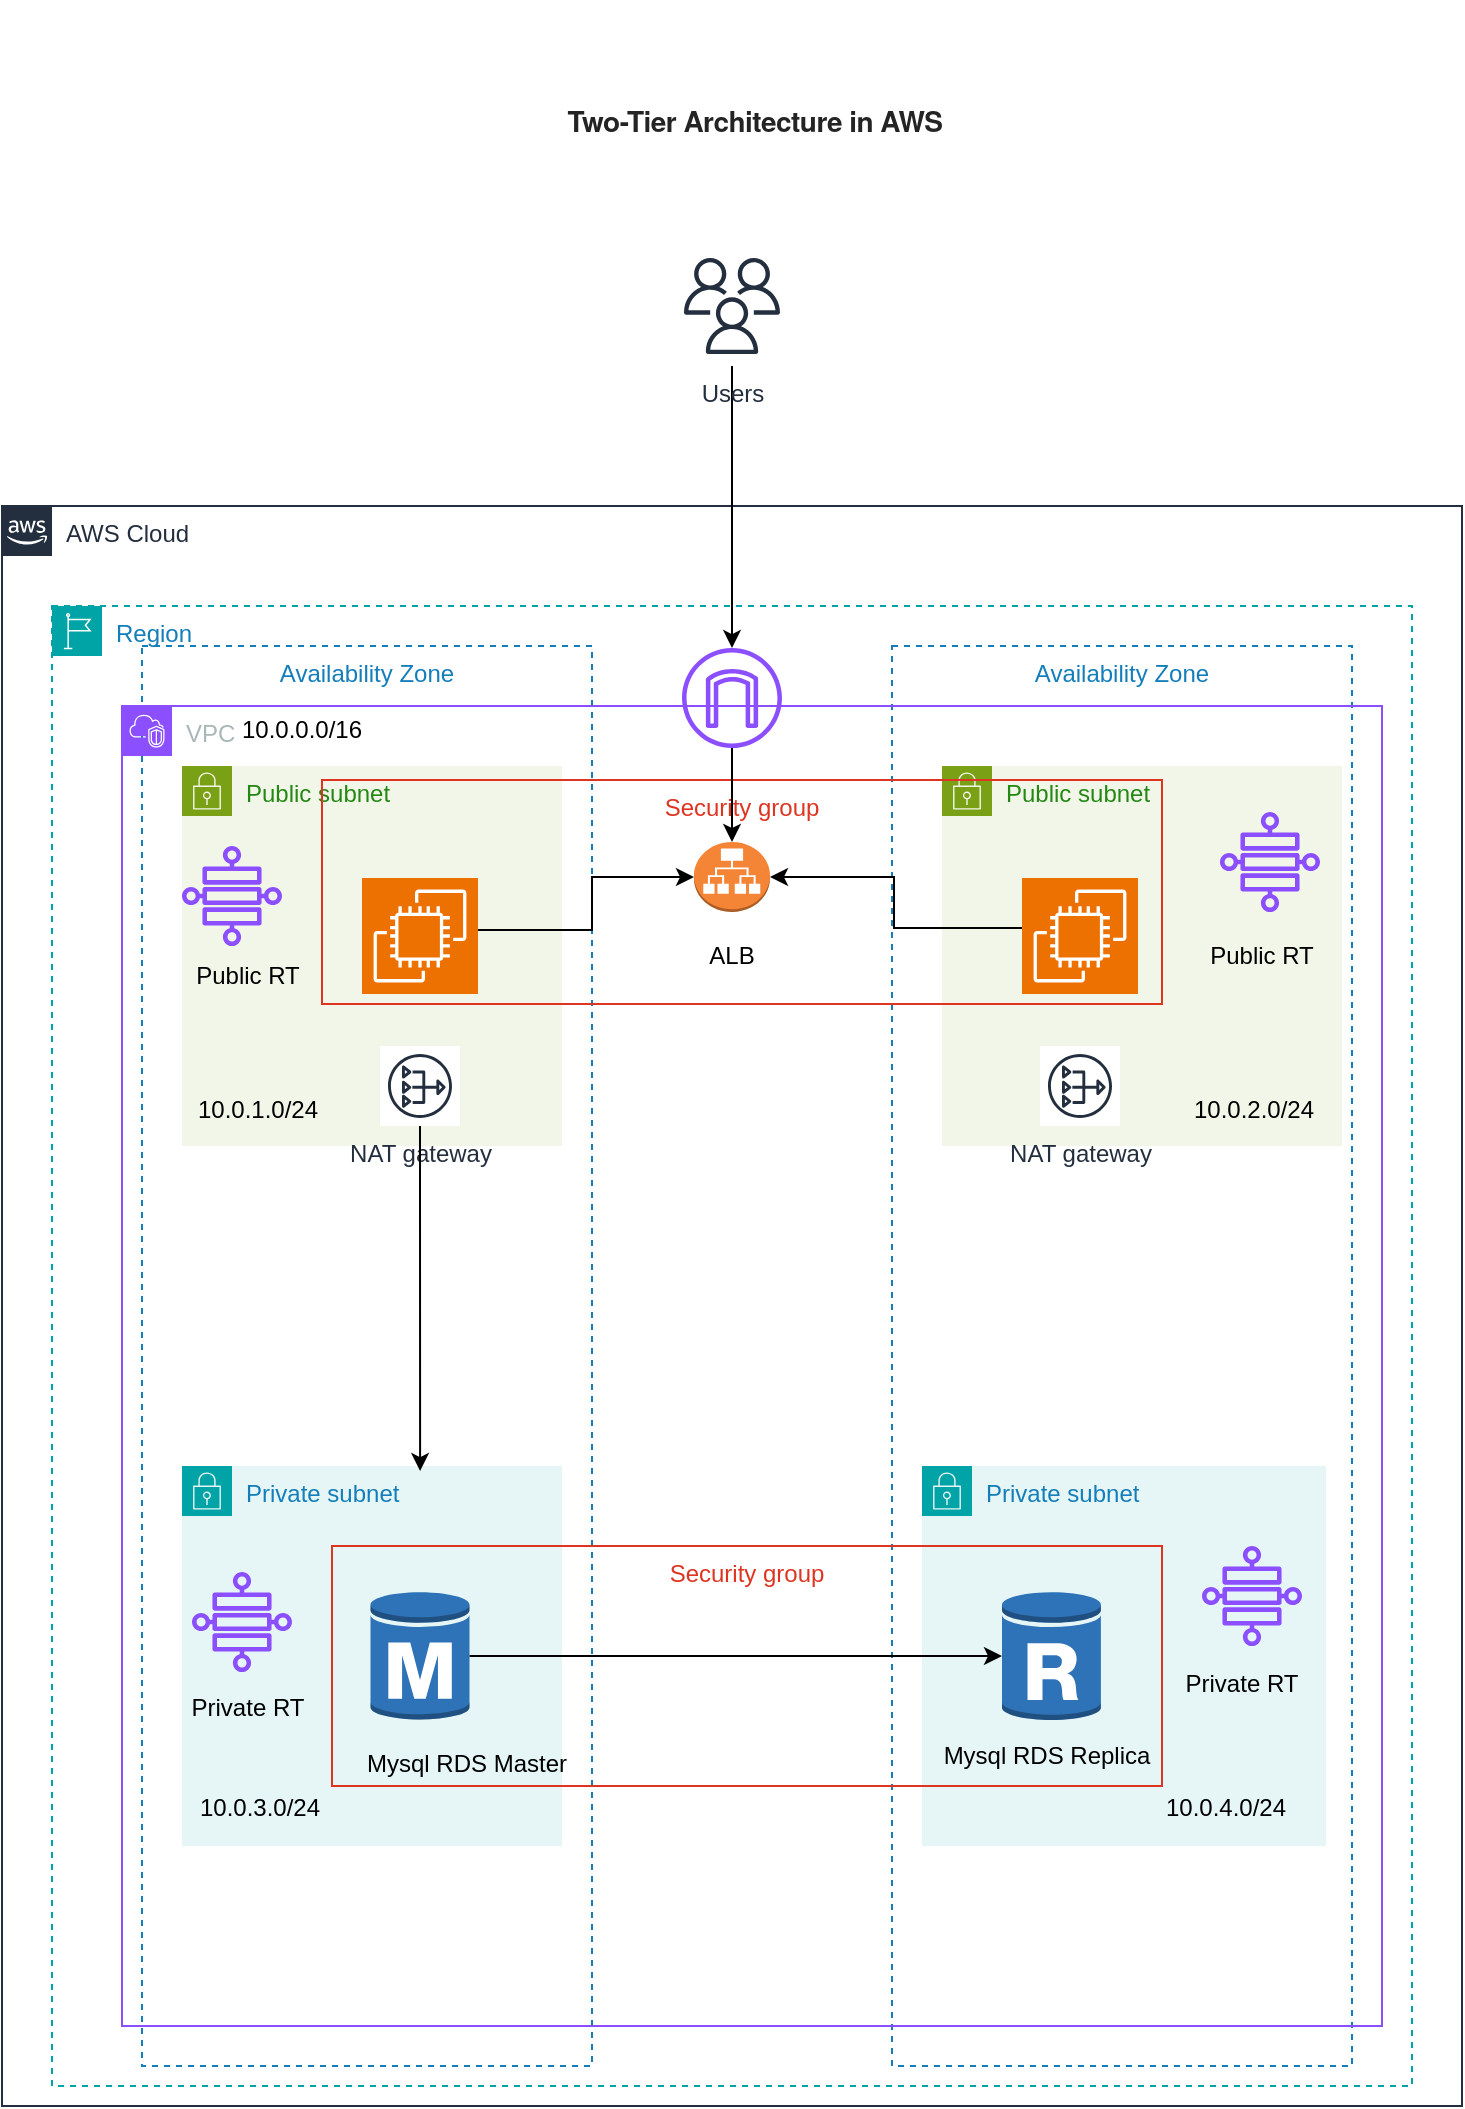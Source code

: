 <mxfile version="27.1.1">
  <diagram name="Page-1" id="qLuCCpbJN-aaw5hV-l8X">
    <mxGraphModel dx="1410" dy="1598" grid="0" gridSize="10" guides="1" tooltips="1" connect="1" arrows="1" fold="1" page="1" pageScale="1" pageWidth="850" pageHeight="1100" math="0" shadow="0">
      <root>
        <mxCell id="0" />
        <mxCell id="1" parent="0" />
        <mxCell id="K1gE3kfEb24jbkrRVwB1-1" value="AWS Cloud" style="points=[[0,0],[0.25,0],[0.5,0],[0.75,0],[1,0],[1,0.25],[1,0.5],[1,0.75],[1,1],[0.75,1],[0.5,1],[0.25,1],[0,1],[0,0.75],[0,0.5],[0,0.25]];outlineConnect=0;gradientColor=none;html=1;whiteSpace=wrap;fontSize=12;fontStyle=0;container=1;pointerEvents=0;collapsible=0;recursiveResize=0;shape=mxgraph.aws4.group;grIcon=mxgraph.aws4.group_aws_cloud_alt;strokeColor=#232F3E;fillColor=none;verticalAlign=top;align=left;spacingLeft=30;fontColor=#232F3E;dashed=0;" parent="1" vertex="1">
          <mxGeometry x="70" y="-820" width="730" height="800" as="geometry" />
        </mxCell>
        <mxCell id="K1gE3kfEb24jbkrRVwB1-2" value="Region" style="points=[[0,0],[0.25,0],[0.5,0],[0.75,0],[1,0],[1,0.25],[1,0.5],[1,0.75],[1,1],[0.75,1],[0.5,1],[0.25,1],[0,1],[0,0.75],[0,0.5],[0,0.25]];outlineConnect=0;gradientColor=none;html=1;whiteSpace=wrap;fontSize=12;fontStyle=0;container=1;pointerEvents=0;collapsible=0;recursiveResize=0;shape=mxgraph.aws4.group;grIcon=mxgraph.aws4.group_region;strokeColor=#00A4A6;fillColor=none;verticalAlign=top;align=left;spacingLeft=30;fontColor=#147EBA;dashed=1;" parent="K1gE3kfEb24jbkrRVwB1-1" vertex="1">
          <mxGeometry x="25" y="50" width="680" height="740" as="geometry" />
        </mxCell>
        <mxCell id="K1gE3kfEb24jbkrRVwB1-5" value="Availability Zone" style="fillColor=none;strokeColor=#147EBA;dashed=1;verticalAlign=top;fontStyle=0;fontColor=#147EBA;whiteSpace=wrap;html=1;" parent="K1gE3kfEb24jbkrRVwB1-2" vertex="1">
          <mxGeometry x="45" y="20" width="225" height="710" as="geometry" />
        </mxCell>
        <mxCell id="K1gE3kfEb24jbkrRVwB1-6" value="Availability Zone" style="fillColor=none;strokeColor=#147EBA;dashed=1;verticalAlign=top;fontStyle=0;fontColor=#147EBA;whiteSpace=wrap;html=1;" parent="K1gE3kfEb24jbkrRVwB1-2" vertex="1">
          <mxGeometry x="420" y="20" width="230" height="710" as="geometry" />
        </mxCell>
        <mxCell id="K1gE3kfEb24jbkrRVwB1-7" value="VPC" style="points=[[0,0],[0.25,0],[0.5,0],[0.75,0],[1,0],[1,0.25],[1,0.5],[1,0.75],[1,1],[0.75,1],[0.5,1],[0.25,1],[0,1],[0,0.75],[0,0.5],[0,0.25]];outlineConnect=0;gradientColor=none;html=1;whiteSpace=wrap;fontSize=12;fontStyle=0;container=1;pointerEvents=0;collapsible=0;recursiveResize=0;shape=mxgraph.aws4.group;grIcon=mxgraph.aws4.group_vpc2;strokeColor=#8C4FFF;fillColor=none;verticalAlign=top;align=left;spacingLeft=30;fontColor=#AAB7B8;dashed=0;" parent="K1gE3kfEb24jbkrRVwB1-2" vertex="1">
          <mxGeometry x="35" y="50" width="630" height="660" as="geometry" />
        </mxCell>
        <mxCell id="K1gE3kfEb24jbkrRVwB1-8" value="Public subnet" style="points=[[0,0],[0.25,0],[0.5,0],[0.75,0],[1,0],[1,0.25],[1,0.5],[1,0.75],[1,1],[0.75,1],[0.5,1],[0.25,1],[0,1],[0,0.75],[0,0.5],[0,0.25]];outlineConnect=0;gradientColor=none;html=1;whiteSpace=wrap;fontSize=12;fontStyle=0;container=1;pointerEvents=0;collapsible=0;recursiveResize=0;shape=mxgraph.aws4.group;grIcon=mxgraph.aws4.group_security_group;grStroke=0;strokeColor=#7AA116;fillColor=#F2F6E8;verticalAlign=top;align=left;spacingLeft=30;fontColor=#248814;dashed=0;" parent="K1gE3kfEb24jbkrRVwB1-7" vertex="1">
          <mxGeometry x="30" y="30" width="190" height="190" as="geometry" />
        </mxCell>
        <mxCell id="K1gE3kfEb24jbkrRVwB1-20" value="NAT gateway" style="sketch=0;outlineConnect=0;fontColor=#232F3E;gradientColor=none;strokeColor=#232F3E;fillColor=#ffffff;dashed=0;verticalLabelPosition=bottom;verticalAlign=top;align=center;html=1;fontSize=12;fontStyle=0;aspect=fixed;shape=mxgraph.aws4.resourceIcon;resIcon=mxgraph.aws4.nat_gateway;" parent="K1gE3kfEb24jbkrRVwB1-8" vertex="1">
          <mxGeometry x="99" y="140" width="40" height="40" as="geometry" />
        </mxCell>
        <mxCell id="K1gE3kfEb24jbkrRVwB1-23" value="" style="sketch=0;outlineConnect=0;fontColor=#232F3E;gradientColor=none;fillColor=#8C4FFF;strokeColor=none;dashed=0;verticalLabelPosition=bottom;verticalAlign=top;align=center;html=1;fontSize=12;fontStyle=0;aspect=fixed;pointerEvents=1;shape=mxgraph.aws4.cloud_wan_transit_gateway_route_table_attachment;" parent="K1gE3kfEb24jbkrRVwB1-8" vertex="1">
          <mxGeometry y="40" width="50" height="50" as="geometry" />
        </mxCell>
        <mxCell id="K1gE3kfEb24jbkrRVwB1-50" value="Public RT" style="text;html=1;align=center;verticalAlign=middle;whiteSpace=wrap;rounded=0;" parent="K1gE3kfEb24jbkrRVwB1-8" vertex="1">
          <mxGeometry x="3" y="90" width="60" height="30" as="geometry" />
        </mxCell>
        <mxCell id="K1gE3kfEb24jbkrRVwB1-52" value="10.0.1.0/24" style="text;html=1;align=center;verticalAlign=middle;whiteSpace=wrap;rounded=0;" parent="K1gE3kfEb24jbkrRVwB1-8" vertex="1">
          <mxGeometry x="8" y="157" width="60" height="30" as="geometry" />
        </mxCell>
        <mxCell id="K1gE3kfEb24jbkrRVwB1-9" value="Public subnet" style="points=[[0,0],[0.25,0],[0.5,0],[0.75,0],[1,0],[1,0.25],[1,0.5],[1,0.75],[1,1],[0.75,1],[0.5,1],[0.25,1],[0,1],[0,0.75],[0,0.5],[0,0.25]];outlineConnect=0;gradientColor=none;html=1;whiteSpace=wrap;fontSize=12;fontStyle=0;container=1;pointerEvents=0;collapsible=0;recursiveResize=0;shape=mxgraph.aws4.group;grIcon=mxgraph.aws4.group_security_group;grStroke=0;strokeColor=#7AA116;fillColor=#F2F6E8;verticalAlign=top;align=left;spacingLeft=30;fontColor=#248814;dashed=0;" parent="K1gE3kfEb24jbkrRVwB1-7" vertex="1">
          <mxGeometry x="410" y="30" width="200" height="190" as="geometry" />
        </mxCell>
        <mxCell id="K1gE3kfEb24jbkrRVwB1-24" value="" style="sketch=0;outlineConnect=0;fontColor=#232F3E;gradientColor=none;fillColor=#8C4FFF;strokeColor=none;dashed=0;verticalLabelPosition=bottom;verticalAlign=top;align=center;html=1;fontSize=12;fontStyle=0;aspect=fixed;pointerEvents=1;shape=mxgraph.aws4.cloud_wan_transit_gateway_route_table_attachment;" parent="K1gE3kfEb24jbkrRVwB1-9" vertex="1">
          <mxGeometry x="139" y="23" width="50" height="50" as="geometry" />
        </mxCell>
        <mxCell id="K1gE3kfEb24jbkrRVwB1-51" value="Public RT" style="text;html=1;align=center;verticalAlign=middle;whiteSpace=wrap;rounded=0;" parent="K1gE3kfEb24jbkrRVwB1-9" vertex="1">
          <mxGeometry x="130" y="80" width="60" height="30" as="geometry" />
        </mxCell>
        <mxCell id="K1gE3kfEb24jbkrRVwB1-53" value="10.0.2.0/24" style="text;html=1;align=center;verticalAlign=middle;whiteSpace=wrap;rounded=0;" parent="K1gE3kfEb24jbkrRVwB1-9" vertex="1">
          <mxGeometry x="126" y="157" width="60" height="30" as="geometry" />
        </mxCell>
        <mxCell id="K1gE3kfEb24jbkrRVwB1-10" value="Private subnet" style="points=[[0,0],[0.25,0],[0.5,0],[0.75,0],[1,0],[1,0.25],[1,0.5],[1,0.75],[1,1],[0.75,1],[0.5,1],[0.25,1],[0,1],[0,0.75],[0,0.5],[0,0.25]];outlineConnect=0;gradientColor=none;html=1;whiteSpace=wrap;fontSize=12;fontStyle=0;container=1;pointerEvents=0;collapsible=0;recursiveResize=0;shape=mxgraph.aws4.group;grIcon=mxgraph.aws4.group_security_group;grStroke=0;strokeColor=#00A4A6;fillColor=#E6F6F7;verticalAlign=top;align=left;spacingLeft=30;fontColor=#147EBA;dashed=0;" parent="K1gE3kfEb24jbkrRVwB1-7" vertex="1">
          <mxGeometry x="30" y="380" width="190" height="190" as="geometry" />
        </mxCell>
        <mxCell id="K1gE3kfEb24jbkrRVwB1-56" value="Private RT" style="text;html=1;align=center;verticalAlign=middle;whiteSpace=wrap;rounded=0;" parent="K1gE3kfEb24jbkrRVwB1-10" vertex="1">
          <mxGeometry x="3" y="106" width="60" height="30" as="geometry" />
        </mxCell>
        <mxCell id="K1gE3kfEb24jbkrRVwB1-11" value="Private subnet" style="points=[[0,0],[0.25,0],[0.5,0],[0.75,0],[1,0],[1,0.25],[1,0.5],[1,0.75],[1,1],[0.75,1],[0.5,1],[0.25,1],[0,1],[0,0.75],[0,0.5],[0,0.25]];outlineConnect=0;gradientColor=none;html=1;whiteSpace=wrap;fontSize=12;fontStyle=0;container=1;pointerEvents=0;collapsible=0;recursiveResize=0;shape=mxgraph.aws4.group;grIcon=mxgraph.aws4.group_security_group;grStroke=0;strokeColor=#00A4A6;fillColor=#E6F6F7;verticalAlign=top;align=left;spacingLeft=30;fontColor=#147EBA;dashed=0;" parent="K1gE3kfEb24jbkrRVwB1-7" vertex="1">
          <mxGeometry x="400" y="380" width="202" height="190" as="geometry" />
        </mxCell>
        <mxCell id="K1gE3kfEb24jbkrRVwB1-26" value="" style="sketch=0;outlineConnect=0;fontColor=#232F3E;gradientColor=none;fillColor=#8C4FFF;strokeColor=none;dashed=0;verticalLabelPosition=bottom;verticalAlign=top;align=center;html=1;fontSize=12;fontStyle=0;aspect=fixed;pointerEvents=1;shape=mxgraph.aws4.cloud_wan_transit_gateway_route_table_attachment;" parent="K1gE3kfEb24jbkrRVwB1-11" vertex="1">
          <mxGeometry x="140" y="40" width="50" height="50" as="geometry" />
        </mxCell>
        <mxCell id="K1gE3kfEb24jbkrRVwB1-55" value="10.0.4.0/24" style="text;html=1;align=center;verticalAlign=middle;whiteSpace=wrap;rounded=0;" parent="K1gE3kfEb24jbkrRVwB1-11" vertex="1">
          <mxGeometry x="122" y="156" width="60" height="30" as="geometry" />
        </mxCell>
        <mxCell id="K1gE3kfEb24jbkrRVwB1-12" value="" style="sketch=0;outlineConnect=0;fontColor=#232F3E;gradientColor=none;fillColor=#8C4FFF;strokeColor=none;dashed=0;verticalLabelPosition=bottom;verticalAlign=top;align=center;html=1;fontSize=12;fontStyle=0;aspect=fixed;pointerEvents=1;shape=mxgraph.aws4.internet_gateway;" parent="K1gE3kfEb24jbkrRVwB1-7" vertex="1">
          <mxGeometry x="280" y="-29" width="50" height="50" as="geometry" />
        </mxCell>
        <mxCell id="K1gE3kfEb24jbkrRVwB1-28" value="Security group" style="fillColor=none;strokeColor=#DD3522;verticalAlign=top;fontStyle=0;fontColor=#DD3522;whiteSpace=wrap;html=1;" parent="K1gE3kfEb24jbkrRVwB1-7" vertex="1">
          <mxGeometry x="100" y="37" width="420" height="112" as="geometry" />
        </mxCell>
        <mxCell id="K1gE3kfEb24jbkrRVwB1-29" value="" style="sketch=0;points=[[0,0,0],[0.25,0,0],[0.5,0,0],[0.75,0,0],[1,0,0],[0,1,0],[0.25,1,0],[0.5,1,0],[0.75,1,0],[1,1,0],[0,0.25,0],[0,0.5,0],[0,0.75,0],[1,0.25,0],[1,0.5,0],[1,0.75,0]];outlineConnect=0;fontColor=#232F3E;fillColor=#ED7100;strokeColor=#ffffff;dashed=0;verticalLabelPosition=bottom;verticalAlign=top;align=center;html=1;fontSize=12;fontStyle=0;aspect=fixed;shape=mxgraph.aws4.resourceIcon;resIcon=mxgraph.aws4.ec2;" parent="K1gE3kfEb24jbkrRVwB1-7" vertex="1">
          <mxGeometry x="120" y="86" width="58" height="58" as="geometry" />
        </mxCell>
        <mxCell id="K1gE3kfEb24jbkrRVwB1-31" value="" style="sketch=0;points=[[0,0,0],[0.25,0,0],[0.5,0,0],[0.75,0,0],[1,0,0],[0,1,0],[0.25,1,0],[0.5,1,0],[0.75,1,0],[1,1,0],[0,0.25,0],[0,0.5,0],[0,0.75,0],[1,0.25,0],[1,0.5,0],[1,0.75,0]];outlineConnect=0;fontColor=#232F3E;fillColor=#ED7100;strokeColor=#ffffff;dashed=0;verticalLabelPosition=bottom;verticalAlign=top;align=center;html=1;fontSize=12;fontStyle=0;aspect=fixed;shape=mxgraph.aws4.resourceIcon;resIcon=mxgraph.aws4.ec2;" parent="K1gE3kfEb24jbkrRVwB1-7" vertex="1">
          <mxGeometry x="450" y="86" width="58" height="58" as="geometry" />
        </mxCell>
        <mxCell id="K1gE3kfEb24jbkrRVwB1-27" value="Security group" style="fillColor=none;strokeColor=#DD3522;verticalAlign=top;fontStyle=0;fontColor=#DD3522;whiteSpace=wrap;html=1;" parent="K1gE3kfEb24jbkrRVwB1-7" vertex="1">
          <mxGeometry x="105" y="420" width="415" height="120" as="geometry" />
        </mxCell>
        <mxCell id="K1gE3kfEb24jbkrRVwB1-18" value="" style="outlineConnect=0;dashed=0;verticalLabelPosition=bottom;verticalAlign=top;align=center;html=1;shape=mxgraph.aws3.rds_db_instance;fillColor=#2E73B8;gradientColor=none;" parent="K1gE3kfEb24jbkrRVwB1-7" vertex="1">
          <mxGeometry x="124.25" y="442" width="49.5" height="66" as="geometry" />
        </mxCell>
        <mxCell id="K1gE3kfEb24jbkrRVwB1-49" value="10.0.0.0/16" style="text;html=1;align=center;verticalAlign=middle;whiteSpace=wrap;rounded=0;" parent="K1gE3kfEb24jbkrRVwB1-7" vertex="1">
          <mxGeometry x="60" y="-3" width="60" height="30" as="geometry" />
        </mxCell>
        <mxCell id="K1gE3kfEb24jbkrRVwB1-59" value="Mysql RDS Master" style="text;html=1;align=center;verticalAlign=middle;whiteSpace=wrap;rounded=0;" parent="K1gE3kfEb24jbkrRVwB1-7" vertex="1">
          <mxGeometry x="119" y="514" width="107" height="30" as="geometry" />
        </mxCell>
        <mxCell id="K1gE3kfEb24jbkrRVwB1-60" value="Mysql RDS Replica" style="text;html=1;align=center;verticalAlign=middle;whiteSpace=wrap;rounded=0;" parent="K1gE3kfEb24jbkrRVwB1-7" vertex="1">
          <mxGeometry x="408" y="510" width="109" height="30" as="geometry" />
        </mxCell>
        <mxCell id="qn-g8m6GthARbCsrOhtI-4" value="" style="outlineConnect=0;dashed=0;verticalLabelPosition=bottom;verticalAlign=top;align=center;html=1;shape=mxgraph.aws3.application_load_balancer;fillColor=#F58536;gradientColor=none;" parent="K1gE3kfEb24jbkrRVwB1-7" vertex="1">
          <mxGeometry x="286" y="68" width="38" height="35" as="geometry" />
        </mxCell>
        <mxCell id="qn-g8m6GthARbCsrOhtI-5" style="edgeStyle=orthogonalEdgeStyle;rounded=0;orthogonalLoop=1;jettySize=auto;html=1;entryX=0;entryY=0.5;entryDx=0;entryDy=0;entryPerimeter=0;" parent="K1gE3kfEb24jbkrRVwB1-7" source="K1gE3kfEb24jbkrRVwB1-29" target="qn-g8m6GthARbCsrOhtI-4" edge="1">
          <mxGeometry relative="1" as="geometry">
            <Array as="points">
              <mxPoint x="235" y="112" />
              <mxPoint x="235" y="86" />
            </Array>
          </mxGeometry>
        </mxCell>
        <mxCell id="qn-g8m6GthARbCsrOhtI-6" style="edgeStyle=orthogonalEdgeStyle;rounded=0;orthogonalLoop=1;jettySize=auto;html=1;entryX=1;entryY=0.5;entryDx=0;entryDy=0;entryPerimeter=0;" parent="K1gE3kfEb24jbkrRVwB1-7" source="K1gE3kfEb24jbkrRVwB1-31" target="qn-g8m6GthARbCsrOhtI-4" edge="1">
          <mxGeometry relative="1" as="geometry">
            <Array as="points">
              <mxPoint x="386" y="111" />
              <mxPoint x="386" y="86" />
            </Array>
          </mxGeometry>
        </mxCell>
        <mxCell id="qn-g8m6GthARbCsrOhtI-7" style="edgeStyle=orthogonalEdgeStyle;rounded=0;orthogonalLoop=1;jettySize=auto;html=1;entryX=0.5;entryY=0;entryDx=0;entryDy=0;entryPerimeter=0;" parent="K1gE3kfEb24jbkrRVwB1-7" source="K1gE3kfEb24jbkrRVwB1-12" target="qn-g8m6GthARbCsrOhtI-4" edge="1">
          <mxGeometry relative="1" as="geometry" />
        </mxCell>
        <mxCell id="qn-g8m6GthARbCsrOhtI-8" value="ALB" style="text;html=1;align=center;verticalAlign=middle;whiteSpace=wrap;rounded=0;" parent="K1gE3kfEb24jbkrRVwB1-7" vertex="1">
          <mxGeometry x="275" y="110" width="60" height="30" as="geometry" />
        </mxCell>
        <mxCell id="K1gE3kfEb24jbkrRVwB1-19" value="" style="outlineConnect=0;dashed=0;verticalLabelPosition=bottom;verticalAlign=top;align=center;html=1;shape=mxgraph.aws3.rds_db_instance_read_replica;fillColor=#2E73B8;gradientColor=none;" parent="K1gE3kfEb24jbkrRVwB1-2" vertex="1">
          <mxGeometry x="475" y="492" width="49.5" height="66" as="geometry" />
        </mxCell>
        <mxCell id="K1gE3kfEb24jbkrRVwB1-21" value="NAT gateway" style="sketch=0;outlineConnect=0;fontColor=#232F3E;gradientColor=none;strokeColor=#232F3E;fillColor=#ffffff;dashed=0;verticalLabelPosition=bottom;verticalAlign=top;align=center;html=1;fontSize=12;fontStyle=0;aspect=fixed;shape=mxgraph.aws4.resourceIcon;resIcon=mxgraph.aws4.nat_gateway;" parent="K1gE3kfEb24jbkrRVwB1-2" vertex="1">
          <mxGeometry x="494" y="220" width="40" height="40" as="geometry" />
        </mxCell>
        <mxCell id="K1gE3kfEb24jbkrRVwB1-46" style="edgeStyle=orthogonalEdgeStyle;rounded=0;orthogonalLoop=1;jettySize=auto;html=1;" parent="K1gE3kfEb24jbkrRVwB1-2" source="K1gE3kfEb24jbkrRVwB1-18" target="K1gE3kfEb24jbkrRVwB1-19" edge="1">
          <mxGeometry relative="1" as="geometry" />
        </mxCell>
        <mxCell id="K1gE3kfEb24jbkrRVwB1-25" value="" style="sketch=0;outlineConnect=0;fontColor=#232F3E;gradientColor=none;fillColor=#8C4FFF;strokeColor=none;dashed=0;verticalLabelPosition=bottom;verticalAlign=top;align=center;html=1;fontSize=12;fontStyle=0;aspect=fixed;pointerEvents=1;shape=mxgraph.aws4.cloud_wan_transit_gateway_route_table_attachment;" parent="K1gE3kfEb24jbkrRVwB1-2" vertex="1">
          <mxGeometry x="70" y="483" width="50" height="50" as="geometry" />
        </mxCell>
        <mxCell id="K1gE3kfEb24jbkrRVwB1-54" value="10.0.3.0/24" style="text;html=1;align=center;verticalAlign=middle;whiteSpace=wrap;rounded=0;" parent="K1gE3kfEb24jbkrRVwB1-2" vertex="1">
          <mxGeometry x="74" y="586" width="60" height="30" as="geometry" />
        </mxCell>
        <mxCell id="K1gE3kfEb24jbkrRVwB1-57" value="Private RT" style="text;html=1;align=center;verticalAlign=middle;whiteSpace=wrap;rounded=0;" parent="K1gE3kfEb24jbkrRVwB1-2" vertex="1">
          <mxGeometry x="565" y="524" width="60" height="30" as="geometry" />
        </mxCell>
        <mxCell id="K1gE3kfEb24jbkrRVwB1-61" style="edgeStyle=orthogonalEdgeStyle;rounded=0;orthogonalLoop=1;jettySize=auto;html=1;entryX=0.618;entryY=0.581;entryDx=0;entryDy=0;entryPerimeter=0;" parent="K1gE3kfEb24jbkrRVwB1-2" source="K1gE3kfEb24jbkrRVwB1-20" target="K1gE3kfEb24jbkrRVwB1-5" edge="1">
          <mxGeometry relative="1" as="geometry" />
        </mxCell>
        <mxCell id="K1gE3kfEb24jbkrRVwB1-34" style="edgeStyle=orthogonalEdgeStyle;rounded=0;orthogonalLoop=1;jettySize=auto;html=1;" parent="1" source="K1gE3kfEb24jbkrRVwB1-32" target="K1gE3kfEb24jbkrRVwB1-12" edge="1">
          <mxGeometry relative="1" as="geometry" />
        </mxCell>
        <mxCell id="K1gE3kfEb24jbkrRVwB1-32" value="Users" style="sketch=0;outlineConnect=0;fontColor=#232F3E;gradientColor=none;strokeColor=#232F3E;fillColor=#ffffff;dashed=0;verticalLabelPosition=bottom;verticalAlign=top;align=center;html=1;fontSize=12;fontStyle=0;aspect=fixed;shape=mxgraph.aws4.resourceIcon;resIcon=mxgraph.aws4.users;" parent="1" vertex="1">
          <mxGeometry x="405" y="-950" width="60" height="60" as="geometry" />
        </mxCell>
        <mxCell id="K1gE3kfEb24jbkrRVwB1-47" value="&lt;h1 style=&quot;box-sizing: inherit; margin: 1.19em 0px 32px; font-family: sohne, &amp;quot;Helvetica Neue&amp;quot;, Helvetica, Arial, sans-serif; color: rgb(36, 36, 36); line-height: 52px; letter-spacing: -0.011em; text-align: start; background-color: rgb(255, 255, 255);&quot; data-selectable-paragraph=&quot;&quot; data-testid=&quot;storyTitle&quot; class=&quot;pw-post-title gu gv gw bf gx gy gz ha hb hc hd he hf hg hh hi hj hk hl hm hn ho hp hq hr hs ht hu hv hw bk&quot; id=&quot;d9da&quot;&gt;&lt;font style=&quot;font-size: 14px;&quot;&gt;Two-Tier Architecture in AWS&lt;/font&gt;&lt;/h1&gt;" style="text;html=1;align=center;verticalAlign=middle;whiteSpace=wrap;rounded=0;" parent="1" vertex="1">
          <mxGeometry x="297" y="-1042" width="299" height="55" as="geometry" />
        </mxCell>
      </root>
    </mxGraphModel>
  </diagram>
</mxfile>
